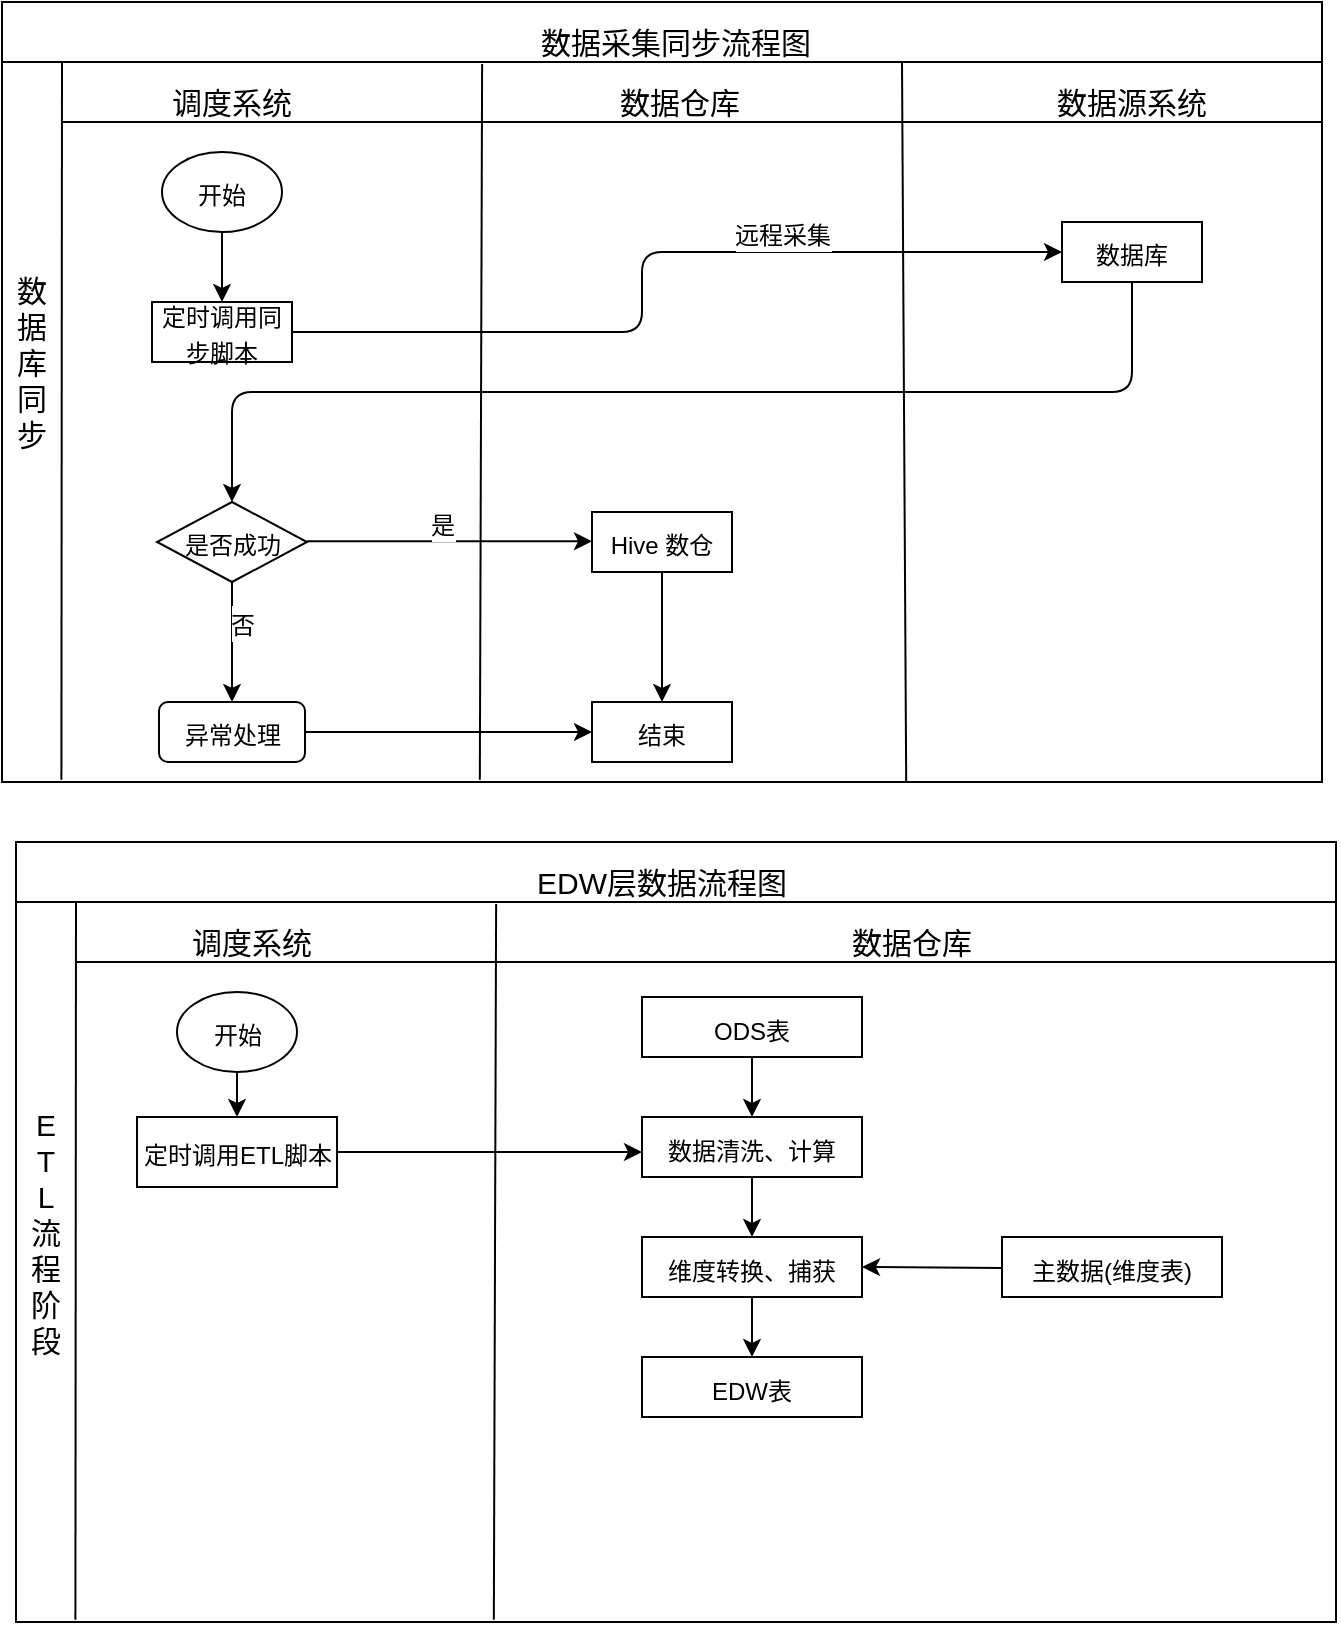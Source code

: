 <mxfile version="13.6.5" type="github">
  <diagram id="prtHgNgQTEPvFCAcTncT" name="Page-1">
    <mxGraphModel dx="821" dy="433" grid="1" gridSize="10" guides="1" tooltips="1" connect="1" arrows="1" fold="1" page="1" pageScale="1" pageWidth="827" pageHeight="1169" math="0" shadow="0">
      <root>
        <mxCell id="0" />
        <mxCell id="1" parent="0" />
        <mxCell id="pWh_urYRy6vtT1U0Wa_L-1" value="" style="rounded=0;whiteSpace=wrap;html=1;fillColor=none;" parent="1" vertex="1">
          <mxGeometry x="80" y="20" width="660" height="390" as="geometry" />
        </mxCell>
        <mxCell id="pWh_urYRy6vtT1U0Wa_L-4" value="" style="endArrow=none;html=1;entryX=0;entryY=0.077;entryDx=0;entryDy=0;entryPerimeter=0;" parent="1" target="pWh_urYRy6vtT1U0Wa_L-1" edge="1">
          <mxGeometry width="50" height="50" relative="1" as="geometry">
            <mxPoint x="740" y="50" as="sourcePoint" />
            <mxPoint x="220" y="90" as="targetPoint" />
            <Array as="points">
              <mxPoint x="480" y="50" />
            </Array>
          </mxGeometry>
        </mxCell>
        <mxCell id="pWh_urYRy6vtT1U0Wa_L-5" value="数据采集同步流程图" style="text;html=1;strokeColor=none;fillColor=none;align=center;verticalAlign=middle;whiteSpace=wrap;rounded=0;strokeWidth=10;fontSize=15;" parent="1" vertex="1">
          <mxGeometry x="310" y="30" width="214" height="20" as="geometry" />
        </mxCell>
        <mxCell id="pWh_urYRy6vtT1U0Wa_L-6" value="" style="endArrow=none;html=1;fontSize=15;exitX=0.045;exitY=0.997;exitDx=0;exitDy=0;exitPerimeter=0;" parent="1" source="pWh_urYRy6vtT1U0Wa_L-1" edge="1">
          <mxGeometry width="50" height="50" relative="1" as="geometry">
            <mxPoint x="120" y="409" as="sourcePoint" />
            <mxPoint x="110" y="50" as="targetPoint" />
          </mxGeometry>
        </mxCell>
        <mxCell id="pWh_urYRy6vtT1U0Wa_L-10" value="数据库同步" style="text;html=1;strokeColor=none;fillColor=none;align=center;verticalAlign=middle;whiteSpace=wrap;rounded=0;fontSize=15;" parent="1" vertex="1">
          <mxGeometry x="80" y="160" width="30" height="80" as="geometry" />
        </mxCell>
        <mxCell id="pWh_urYRy6vtT1U0Wa_L-11" value="" style="endArrow=none;html=1;fontSize=15;entryX=1;entryY=0.154;entryDx=0;entryDy=0;entryPerimeter=0;" parent="1" target="pWh_urYRy6vtT1U0Wa_L-1" edge="1">
          <mxGeometry width="50" height="50" relative="1" as="geometry">
            <mxPoint x="110" y="80" as="sourcePoint" />
            <mxPoint x="500" y="250" as="targetPoint" />
          </mxGeometry>
        </mxCell>
        <mxCell id="pWh_urYRy6vtT1U0Wa_L-12" value="" style="endArrow=none;html=1;fontSize=15;entryX=0.047;entryY=1.05;entryDx=0;entryDy=0;entryPerimeter=0;exitX=0.362;exitY=0.997;exitDx=0;exitDy=0;exitPerimeter=0;" parent="1" source="pWh_urYRy6vtT1U0Wa_L-1" target="pWh_urYRy6vtT1U0Wa_L-5" edge="1">
          <mxGeometry width="50" height="50" relative="1" as="geometry">
            <mxPoint x="450" y="300" as="sourcePoint" />
            <mxPoint x="500" y="250" as="targetPoint" />
          </mxGeometry>
        </mxCell>
        <mxCell id="pWh_urYRy6vtT1U0Wa_L-13" value="" style="endArrow=none;html=1;fontSize=15;exitX=0.685;exitY=1;exitDx=0;exitDy=0;exitPerimeter=0;" parent="1" source="pWh_urYRy6vtT1U0Wa_L-1" edge="1">
          <mxGeometry width="50" height="50" relative="1" as="geometry">
            <mxPoint x="328.92" y="418.83" as="sourcePoint" />
            <mxPoint x="530" y="50" as="targetPoint" />
          </mxGeometry>
        </mxCell>
        <mxCell id="pWh_urYRy6vtT1U0Wa_L-14" value="调度系统" style="text;html=1;strokeColor=none;fillColor=none;align=center;verticalAlign=middle;whiteSpace=wrap;rounded=0;fontSize=15;" parent="1" vertex="1">
          <mxGeometry x="160" y="60" width="70" height="20" as="geometry" />
        </mxCell>
        <mxCell id="pWh_urYRy6vtT1U0Wa_L-15" value="数据源系统" style="text;html=1;strokeColor=none;fillColor=none;align=center;verticalAlign=middle;whiteSpace=wrap;rounded=0;fontSize=15;" parent="1" vertex="1">
          <mxGeometry x="600" y="60" width="90" height="20" as="geometry" />
        </mxCell>
        <mxCell id="pWh_urYRy6vtT1U0Wa_L-16" value="数据仓库" style="text;html=1;strokeColor=none;fillColor=none;align=center;verticalAlign=middle;whiteSpace=wrap;rounded=0;fontSize=15;" parent="1" vertex="1">
          <mxGeometry x="384" y="60" width="70" height="20" as="geometry" />
        </mxCell>
        <mxCell id="JumAm3pUxMZuPT-CD0Lh-1" value="&lt;font style=&quot;font-size: 12px&quot;&gt;开始&lt;/font&gt;" style="ellipse;whiteSpace=wrap;html=1;strokeWidth=1;fillColor=none;fontSize=15;spacing=2;" parent="1" vertex="1">
          <mxGeometry x="160" y="95" width="60" height="40" as="geometry" />
        </mxCell>
        <mxCell id="JumAm3pUxMZuPT-CD0Lh-2" value="&lt;font style=&quot;font-size: 12px&quot;&gt;数据库&lt;/font&gt;" style="rounded=0;whiteSpace=wrap;html=1;strokeWidth=1;fillColor=none;fontSize=15;" parent="1" vertex="1">
          <mxGeometry x="610" y="130" width="70" height="30" as="geometry" />
        </mxCell>
        <mxCell id="JumAm3pUxMZuPT-CD0Lh-3" value="" style="edgeStyle=elbowEdgeStyle;elbow=horizontal;endArrow=classic;html=1;fontSize=15;entryX=0;entryY=0.5;entryDx=0;entryDy=0;exitX=1;exitY=0.5;exitDx=0;exitDy=0;" parent="1" source="JumAm3pUxMZuPT-CD0Lh-6" target="JumAm3pUxMZuPT-CD0Lh-2" edge="1">
          <mxGeometry width="50" height="50" relative="1" as="geometry">
            <mxPoint x="225" y="120" as="sourcePoint" />
            <mxPoint x="275" y="70" as="targetPoint" />
            <Array as="points">
              <mxPoint x="400" y="160" />
            </Array>
          </mxGeometry>
        </mxCell>
        <mxCell id="JumAm3pUxMZuPT-CD0Lh-10" value="&lt;font style=&quot;font-size: 12px&quot;&gt;远程采集&lt;/font&gt;" style="edgeLabel;html=1;align=center;verticalAlign=middle;resizable=0;points=[];fontSize=15;" parent="JumAm3pUxMZuPT-CD0Lh-3" vertex="1" connectable="0">
          <mxGeometry x="0.252" y="-4" relative="1" as="geometry">
            <mxPoint x="19" y="-14" as="offset" />
          </mxGeometry>
        </mxCell>
        <mxCell id="JumAm3pUxMZuPT-CD0Lh-6" value="&lt;font style=&quot;font-size: 12px&quot;&gt;定时调用同步脚本&lt;/font&gt;" style="rounded=0;whiteSpace=wrap;html=1;strokeWidth=1;fillColor=none;fontSize=15;" parent="1" vertex="1">
          <mxGeometry x="155" y="170" width="70" height="30" as="geometry" />
        </mxCell>
        <mxCell id="JumAm3pUxMZuPT-CD0Lh-7" value="" style="endArrow=classic;html=1;fontSize=15;exitX=0.5;exitY=1;exitDx=0;exitDy=0;" parent="1" source="JumAm3pUxMZuPT-CD0Lh-1" target="JumAm3pUxMZuPT-CD0Lh-6" edge="1">
          <mxGeometry width="50" height="50" relative="1" as="geometry">
            <mxPoint x="360" y="270" as="sourcePoint" />
            <mxPoint x="410" y="220" as="targetPoint" />
          </mxGeometry>
        </mxCell>
        <mxCell id="JumAm3pUxMZuPT-CD0Lh-11" value="&lt;font style=&quot;font-size: 12px&quot;&gt;是否成功&lt;/font&gt;" style="rhombus;whiteSpace=wrap;html=1;strokeWidth=1;fillColor=none;fontSize=15;" parent="1" vertex="1">
          <mxGeometry x="157.5" y="270" width="75" height="40" as="geometry" />
        </mxCell>
        <mxCell id="JumAm3pUxMZuPT-CD0Lh-15" value="" style="endArrow=classic;html=1;fontSize=15;edgeStyle=orthogonalEdgeStyle;entryX=0.5;entryY=0;entryDx=0;entryDy=0;exitX=0.5;exitY=1;exitDx=0;exitDy=0;" parent="1" source="JumAm3pUxMZuPT-CD0Lh-2" target="JumAm3pUxMZuPT-CD0Lh-11" edge="1">
          <mxGeometry width="50" height="50" relative="1" as="geometry">
            <mxPoint x="250" y="290" as="sourcePoint" />
            <mxPoint x="300" y="240" as="targetPoint" />
          </mxGeometry>
        </mxCell>
        <mxCell id="JumAm3pUxMZuPT-CD0Lh-17" value="" style="endArrow=classic;html=1;fontSize=15;entryX=0;entryY=0.5;entryDx=0;entryDy=0;" parent="1" edge="1">
          <mxGeometry width="50" height="50" relative="1" as="geometry">
            <mxPoint x="232.5" y="289.66" as="sourcePoint" />
            <mxPoint x="375" y="289.66" as="targetPoint" />
            <Array as="points" />
          </mxGeometry>
        </mxCell>
        <mxCell id="JumAm3pUxMZuPT-CD0Lh-21" value="&lt;font style=&quot;font-size: 12px&quot;&gt;是&lt;/font&gt;" style="edgeLabel;html=1;align=center;verticalAlign=middle;resizable=0;points=[];fontSize=15;" parent="JumAm3pUxMZuPT-CD0Lh-17" vertex="1" connectable="0">
          <mxGeometry x="-0.304" relative="1" as="geometry">
            <mxPoint x="17.84" y="-9.66" as="offset" />
          </mxGeometry>
        </mxCell>
        <mxCell id="JumAm3pUxMZuPT-CD0Lh-20" value="&lt;font style=&quot;font-size: 12px&quot;&gt;Hive 数仓&lt;/font&gt;" style="rounded=0;whiteSpace=wrap;html=1;strokeWidth=1;fillColor=none;fontSize=15;" parent="1" vertex="1">
          <mxGeometry x="375" y="275" width="70" height="30" as="geometry" />
        </mxCell>
        <mxCell id="JumAm3pUxMZuPT-CD0Lh-22" value="" style="endArrow=classic;html=1;fontSize=15;exitX=0.5;exitY=1;exitDx=0;exitDy=0;entryX=0.5;entryY=0;entryDx=0;entryDy=0;" parent="1" source="JumAm3pUxMZuPT-CD0Lh-11" target="JumAm3pUxMZuPT-CD0Lh-23" edge="1">
          <mxGeometry width="50" height="50" relative="1" as="geometry">
            <mxPoint x="330" y="300" as="sourcePoint" />
            <mxPoint x="380" y="250" as="targetPoint" />
          </mxGeometry>
        </mxCell>
        <mxCell id="JumAm3pUxMZuPT-CD0Lh-24" value="&lt;font style=&quot;font-size: 12px&quot;&gt;否&lt;/font&gt;" style="edgeLabel;html=1;align=center;verticalAlign=middle;resizable=0;points=[];fontSize=15;" parent="JumAm3pUxMZuPT-CD0Lh-22" vertex="1" connectable="0">
          <mxGeometry x="-0.467" y="1" relative="1" as="geometry">
            <mxPoint x="4" y="4" as="offset" />
          </mxGeometry>
        </mxCell>
        <mxCell id="JumAm3pUxMZuPT-CD0Lh-23" value="&lt;font style=&quot;font-size: 12px&quot;&gt;异常处理&lt;/font&gt;" style="rounded=1;whiteSpace=wrap;html=1;strokeWidth=1;fillColor=none;fontSize=15;" parent="1" vertex="1">
          <mxGeometry x="158.5" y="370" width="73" height="30" as="geometry" />
        </mxCell>
        <mxCell id="JumAm3pUxMZuPT-CD0Lh-26" value="&lt;font style=&quot;font-size: 12px&quot;&gt;结束&lt;/font&gt;" style="rounded=0;whiteSpace=wrap;html=1;strokeWidth=1;fillColor=none;fontSize=15;" parent="1" vertex="1">
          <mxGeometry x="375" y="370" width="70" height="30" as="geometry" />
        </mxCell>
        <mxCell id="JumAm3pUxMZuPT-CD0Lh-27" value="" style="endArrow=classic;html=1;fontSize=15;exitX=1;exitY=0.5;exitDx=0;exitDy=0;entryX=0;entryY=0.5;entryDx=0;entryDy=0;" parent="1" source="JumAm3pUxMZuPT-CD0Lh-23" target="JumAm3pUxMZuPT-CD0Lh-26" edge="1">
          <mxGeometry width="50" height="50" relative="1" as="geometry">
            <mxPoint x="260" y="410" as="sourcePoint" />
            <mxPoint x="310" y="360" as="targetPoint" />
          </mxGeometry>
        </mxCell>
        <mxCell id="JumAm3pUxMZuPT-CD0Lh-28" value="" style="endArrow=classic;html=1;fontSize=15;entryX=0.5;entryY=0;entryDx=0;entryDy=0;exitX=0.5;exitY=1;exitDx=0;exitDy=0;" parent="1" source="JumAm3pUxMZuPT-CD0Lh-20" target="JumAm3pUxMZuPT-CD0Lh-26" edge="1">
          <mxGeometry width="50" height="50" relative="1" as="geometry">
            <mxPoint x="350" y="370" as="sourcePoint" />
            <mxPoint x="400" y="320" as="targetPoint" />
          </mxGeometry>
        </mxCell>
        <mxCell id="A4urLGJuTzjjq3gdCbyF-1" value="" style="rounded=0;whiteSpace=wrap;html=1;fillColor=none;" vertex="1" parent="1">
          <mxGeometry x="87" y="440" width="660" height="390" as="geometry" />
        </mxCell>
        <mxCell id="A4urLGJuTzjjq3gdCbyF-2" value="" style="endArrow=none;html=1;entryX=0;entryY=0.077;entryDx=0;entryDy=0;entryPerimeter=0;" edge="1" parent="1" target="A4urLGJuTzjjq3gdCbyF-1">
          <mxGeometry width="50" height="50" relative="1" as="geometry">
            <mxPoint x="747" y="470" as="sourcePoint" />
            <mxPoint x="227" y="510" as="targetPoint" />
            <Array as="points">
              <mxPoint x="487" y="470" />
            </Array>
          </mxGeometry>
        </mxCell>
        <mxCell id="A4urLGJuTzjjq3gdCbyF-3" value="" style="endArrow=none;html=1;fontSize=15;exitX=0.045;exitY=0.997;exitDx=0;exitDy=0;exitPerimeter=0;" edge="1" parent="1" source="A4urLGJuTzjjq3gdCbyF-1">
          <mxGeometry width="50" height="50" relative="1" as="geometry">
            <mxPoint x="127" y="829" as="sourcePoint" />
            <mxPoint x="117" y="470" as="targetPoint" />
          </mxGeometry>
        </mxCell>
        <mxCell id="A4urLGJuTzjjq3gdCbyF-4" value="" style="endArrow=none;html=1;fontSize=15;entryX=1;entryY=0.154;entryDx=0;entryDy=0;entryPerimeter=0;" edge="1" parent="1" target="A4urLGJuTzjjq3gdCbyF-1">
          <mxGeometry width="50" height="50" relative="1" as="geometry">
            <mxPoint x="117" y="500" as="sourcePoint" />
            <mxPoint x="507" y="670" as="targetPoint" />
          </mxGeometry>
        </mxCell>
        <mxCell id="A4urLGJuTzjjq3gdCbyF-5" value="" style="endArrow=none;html=1;fontSize=15;entryX=0.047;entryY=1.05;entryDx=0;entryDy=0;entryPerimeter=0;exitX=0.362;exitY=0.997;exitDx=0;exitDy=0;exitPerimeter=0;" edge="1" parent="1" source="A4urLGJuTzjjq3gdCbyF-1">
          <mxGeometry width="50" height="50" relative="1" as="geometry">
            <mxPoint x="457" y="720" as="sourcePoint" />
            <mxPoint x="327.058" y="471" as="targetPoint" />
          </mxGeometry>
        </mxCell>
        <mxCell id="A4urLGJuTzjjq3gdCbyF-6" value="EDW层数据流程图" style="text;html=1;strokeColor=none;fillColor=none;align=center;verticalAlign=middle;whiteSpace=wrap;rounded=0;strokeWidth=10;fontSize=15;" vertex="1" parent="1">
          <mxGeometry x="303" y="450" width="214" height="20" as="geometry" />
        </mxCell>
        <mxCell id="A4urLGJuTzjjq3gdCbyF-7" value="调度系统" style="text;html=1;strokeColor=none;fillColor=none;align=center;verticalAlign=middle;whiteSpace=wrap;rounded=0;fontSize=15;" vertex="1" parent="1">
          <mxGeometry x="170" y="480" width="70" height="20" as="geometry" />
        </mxCell>
        <mxCell id="A4urLGJuTzjjq3gdCbyF-8" value="数据仓库" style="text;html=1;strokeColor=none;fillColor=none;align=center;verticalAlign=middle;whiteSpace=wrap;rounded=0;fontSize=15;" vertex="1" parent="1">
          <mxGeometry x="500" y="480" width="70" height="20" as="geometry" />
        </mxCell>
        <mxCell id="A4urLGJuTzjjq3gdCbyF-9" value="E&lt;br&gt;T&lt;br&gt;L&lt;br&gt;流程阶段" style="text;html=1;strokeColor=none;fillColor=none;align=center;verticalAlign=middle;whiteSpace=wrap;rounded=0;fontSize=15;" vertex="1" parent="1">
          <mxGeometry x="87" y="565" width="30" height="140" as="geometry" />
        </mxCell>
        <mxCell id="A4urLGJuTzjjq3gdCbyF-12" value="&lt;font style=&quot;font-size: 12px&quot;&gt;开始&lt;/font&gt;" style="ellipse;whiteSpace=wrap;html=1;strokeWidth=1;fillColor=none;fontSize=15;spacing=2;" vertex="1" parent="1">
          <mxGeometry x="167.5" y="515" width="60" height="40" as="geometry" />
        </mxCell>
        <mxCell id="A4urLGJuTzjjq3gdCbyF-13" value="&lt;font style=&quot;font-size: 12px&quot;&gt;定时调用ETL脚本&lt;/font&gt;" style="rounded=0;whiteSpace=wrap;html=1;strokeWidth=1;fillColor=none;fontSize=15;" vertex="1" parent="1">
          <mxGeometry x="147.5" y="577.5" width="100" height="35" as="geometry" />
        </mxCell>
        <mxCell id="A4urLGJuTzjjq3gdCbyF-14" value="" style="endArrow=classic;html=1;fontSize=15;exitX=0.5;exitY=1;exitDx=0;exitDy=0;" edge="1" parent="1" source="A4urLGJuTzjjq3gdCbyF-12" target="A4urLGJuTzjjq3gdCbyF-13">
          <mxGeometry width="50" height="50" relative="1" as="geometry">
            <mxPoint x="367.5" y="705" as="sourcePoint" />
            <mxPoint x="417.5" y="655" as="targetPoint" />
          </mxGeometry>
        </mxCell>
        <mxCell id="A4urLGJuTzjjq3gdCbyF-15" value="&lt;font style=&quot;font-size: 12px&quot;&gt;ODS表&lt;/font&gt;" style="rounded=0;whiteSpace=wrap;html=1;strokeWidth=1;fillColor=none;fontSize=15;" vertex="1" parent="1">
          <mxGeometry x="400" y="517.5" width="110" height="30" as="geometry" />
        </mxCell>
        <mxCell id="A4urLGJuTzjjq3gdCbyF-16" value="&lt;font style=&quot;font-size: 12px&quot;&gt;数据清洗、计算&lt;/font&gt;" style="rounded=0;whiteSpace=wrap;html=1;strokeWidth=1;fillColor=none;fontSize=15;" vertex="1" parent="1">
          <mxGeometry x="400" y="577.5" width="110" height="30" as="geometry" />
        </mxCell>
        <mxCell id="A4urLGJuTzjjq3gdCbyF-17" value="" style="endArrow=classic;html=1;fontSize=15;entryX=0.5;entryY=0;entryDx=0;entryDy=0;exitX=0.5;exitY=1;exitDx=0;exitDy=0;" edge="1" parent="1" source="A4urLGJuTzjjq3gdCbyF-15" target="A4urLGJuTzjjq3gdCbyF-16">
          <mxGeometry width="50" height="50" relative="1" as="geometry">
            <mxPoint x="475" y="615" as="sourcePoint" />
            <mxPoint x="525" y="565" as="targetPoint" />
          </mxGeometry>
        </mxCell>
        <mxCell id="A4urLGJuTzjjq3gdCbyF-24" value="" style="endArrow=classic;html=1;exitX=1;exitY=0.5;exitDx=0;exitDy=0;" edge="1" parent="1" source="A4urLGJuTzjjq3gdCbyF-13">
          <mxGeometry width="50" height="50" relative="1" as="geometry">
            <mxPoint x="270" y="630" as="sourcePoint" />
            <mxPoint x="400" y="595" as="targetPoint" />
          </mxGeometry>
        </mxCell>
        <mxCell id="A4urLGJuTzjjq3gdCbyF-27" value="&lt;font style=&quot;font-size: 12px&quot;&gt;维度转换、捕获&lt;/font&gt;" style="rounded=0;whiteSpace=wrap;html=1;strokeWidth=1;fillColor=none;fontSize=15;" vertex="1" parent="1">
          <mxGeometry x="400" y="637.5" width="110" height="30" as="geometry" />
        </mxCell>
        <mxCell id="A4urLGJuTzjjq3gdCbyF-31" value="" style="endArrow=classic;html=1;entryX=0.5;entryY=0;entryDx=0;entryDy=0;exitX=0.5;exitY=1;exitDx=0;exitDy=0;" edge="1" parent="1" source="A4urLGJuTzjjq3gdCbyF-16" target="A4urLGJuTzjjq3gdCbyF-27">
          <mxGeometry width="50" height="50" relative="1" as="geometry">
            <mxPoint x="400" y="710" as="sourcePoint" />
            <mxPoint x="450" y="660" as="targetPoint" />
          </mxGeometry>
        </mxCell>
        <mxCell id="A4urLGJuTzjjq3gdCbyF-32" value="&lt;span style=&quot;font-size: 12px&quot;&gt;主数据(维度表)&lt;/span&gt;" style="rounded=0;whiteSpace=wrap;html=1;strokeWidth=1;fillColor=none;fontSize=15;" vertex="1" parent="1">
          <mxGeometry x="580" y="637.5" width="110" height="30" as="geometry" />
        </mxCell>
        <mxCell id="A4urLGJuTzjjq3gdCbyF-33" value="" style="endArrow=classic;html=1;entryX=1;entryY=0.5;entryDx=0;entryDy=0;" edge="1" parent="1" target="A4urLGJuTzjjq3gdCbyF-27">
          <mxGeometry width="50" height="50" relative="1" as="geometry">
            <mxPoint x="580" y="653" as="sourcePoint" />
            <mxPoint x="590" y="740" as="targetPoint" />
          </mxGeometry>
        </mxCell>
        <mxCell id="A4urLGJuTzjjq3gdCbyF-34" value="&lt;font style=&quot;font-size: 12px&quot;&gt;EDW表&lt;/font&gt;" style="rounded=0;whiteSpace=wrap;html=1;strokeWidth=1;fillColor=none;fontSize=15;" vertex="1" parent="1">
          <mxGeometry x="400" y="697.5" width="110" height="30" as="geometry" />
        </mxCell>
        <mxCell id="A4urLGJuTzjjq3gdCbyF-35" value="" style="endArrow=classic;html=1;entryX=0.5;entryY=0;entryDx=0;entryDy=0;exitX=0.5;exitY=1;exitDx=0;exitDy=0;" edge="1" parent="1" target="A4urLGJuTzjjq3gdCbyF-34">
          <mxGeometry width="50" height="50" relative="1" as="geometry">
            <mxPoint x="455" y="667.5" as="sourcePoint" />
            <mxPoint x="450" y="720" as="targetPoint" />
          </mxGeometry>
        </mxCell>
      </root>
    </mxGraphModel>
  </diagram>
</mxfile>
